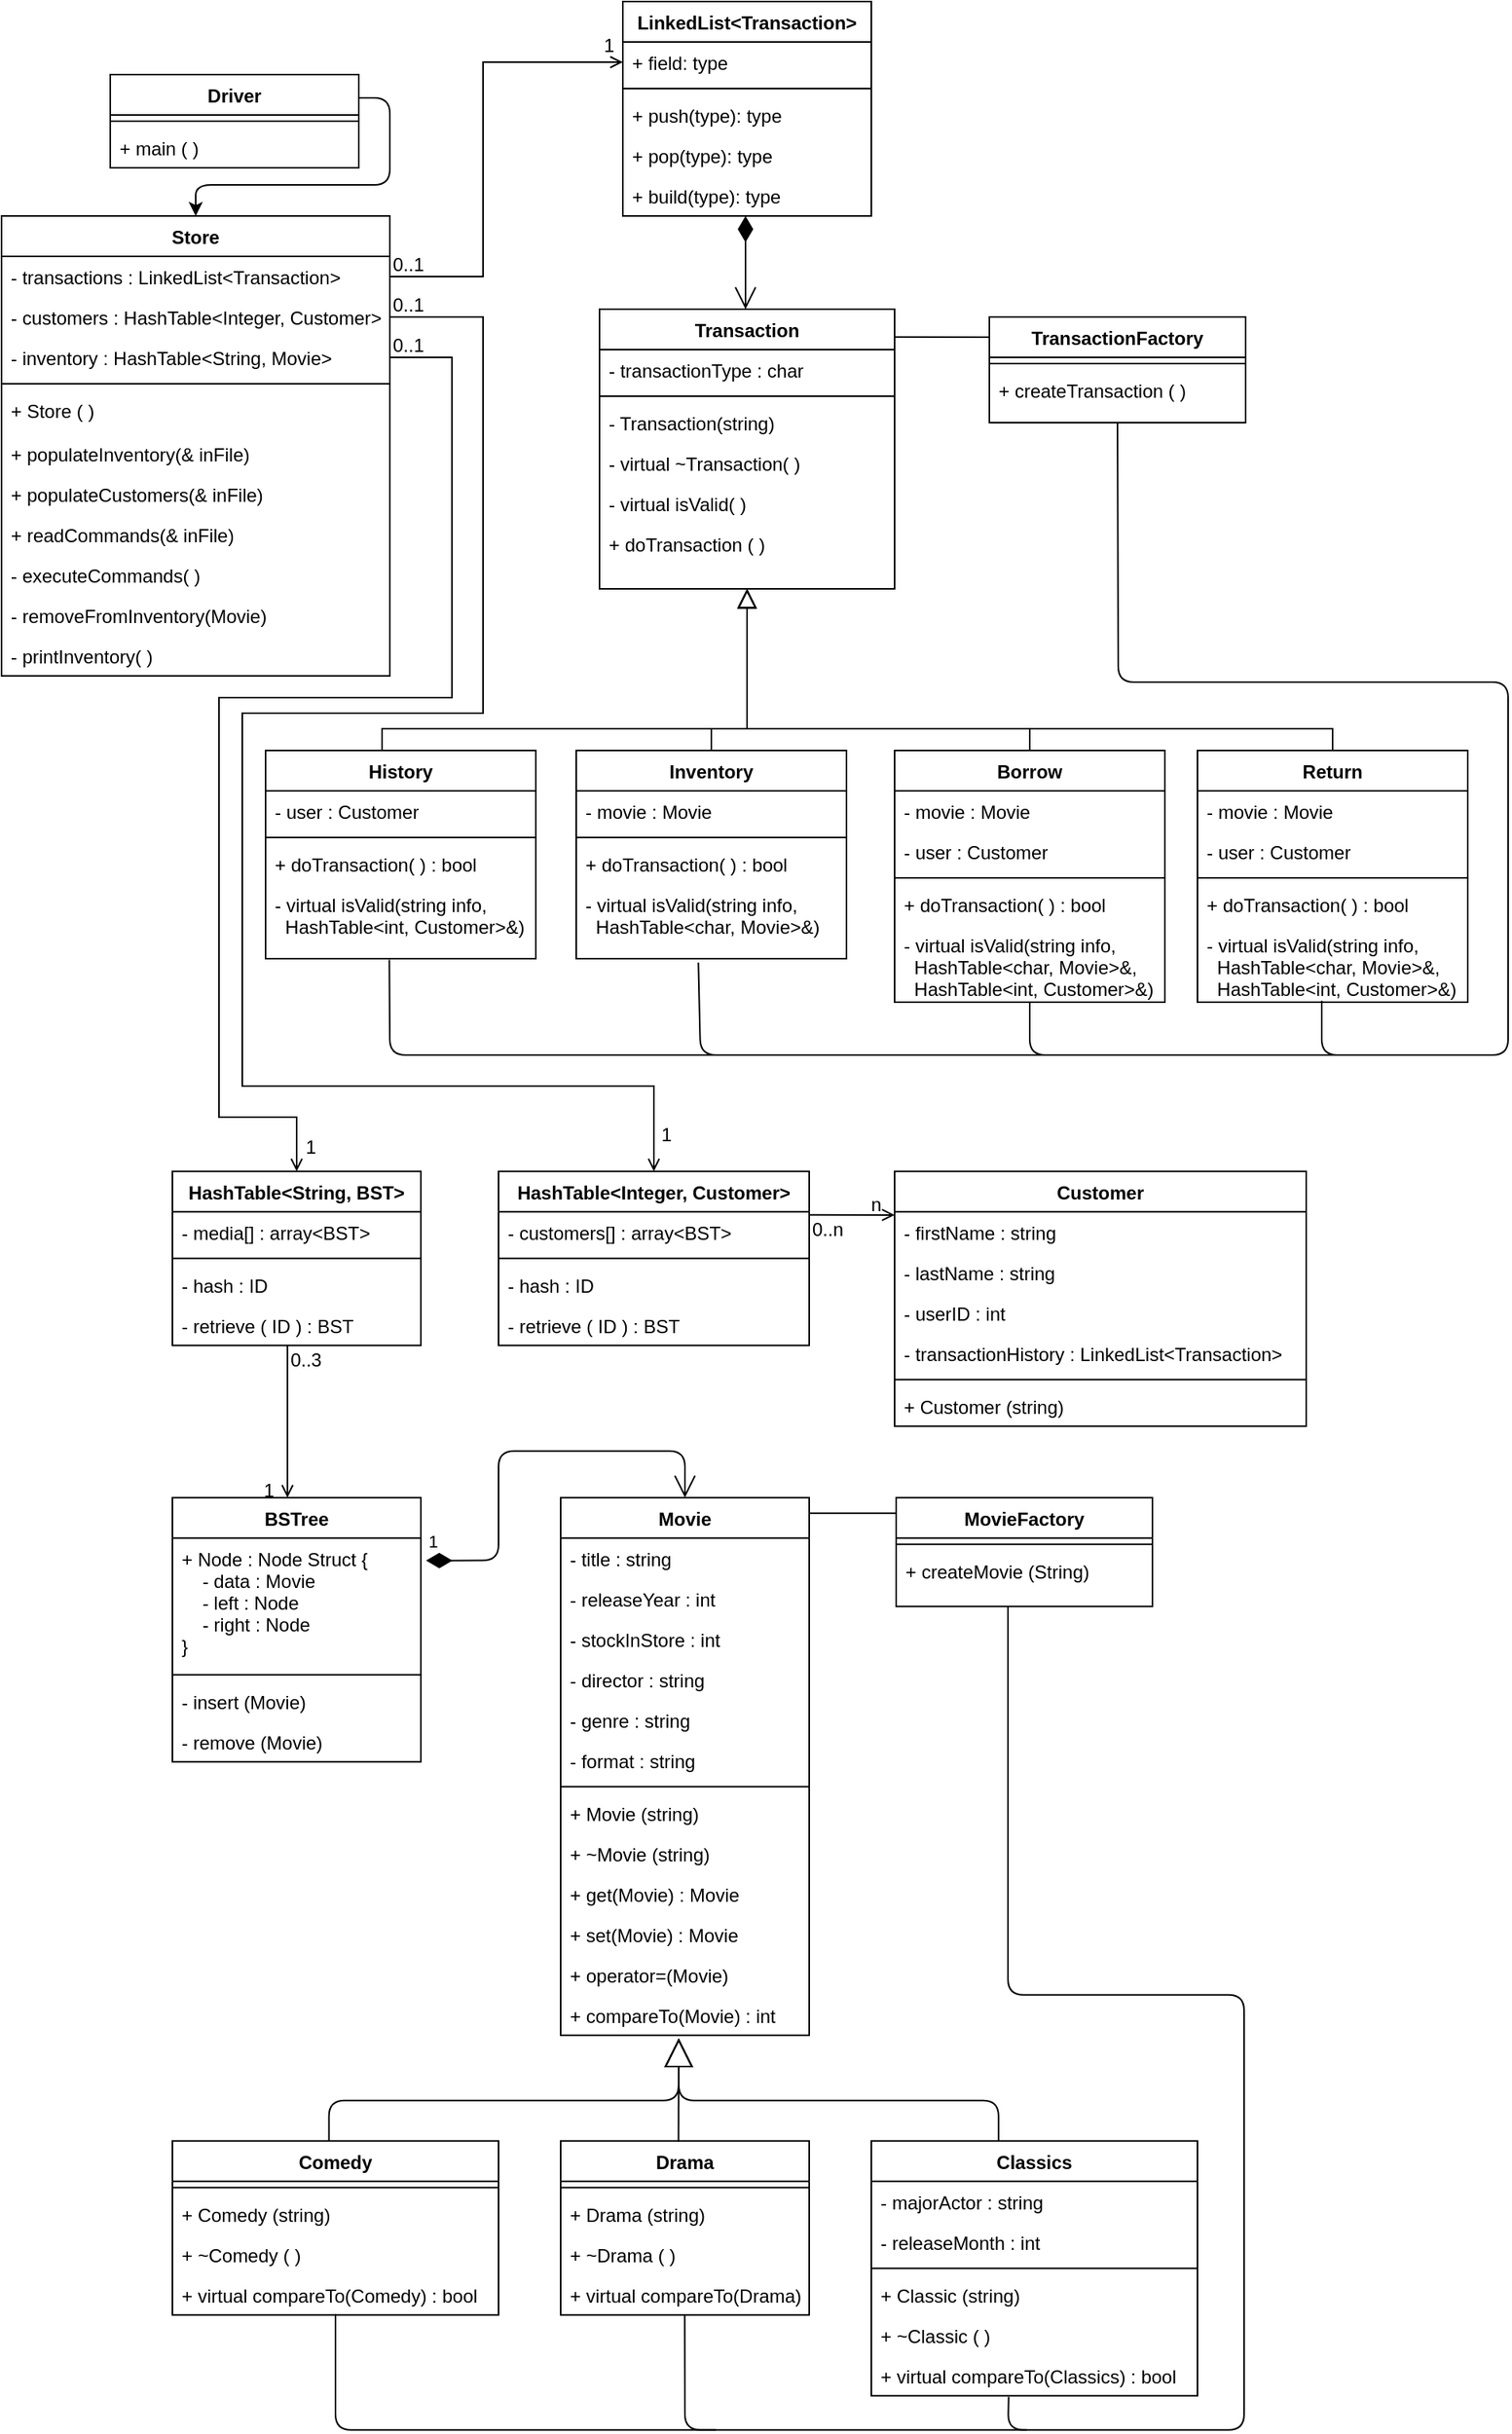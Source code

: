 <mxfile version="12.7.4" type="github"><diagram id="r6S2x9kduF3zrZ9_ak4O" name="Page-1"><mxGraphModel dx="1392" dy="1027" grid="1" gridSize="10" guides="1" tooltips="1" connect="1" arrows="1" fold="1" page="1" pageScale="1" pageWidth="850" pageHeight="1100" math="0" shadow="0"><root><mxCell id="0"/><mxCell id="1" parent="0"/><mxCell id="qDV3Kfev30mSoOPiMTmV-1" value="Store" style="swimlane;fontStyle=1;align=center;verticalAlign=top;childLayout=stackLayout;horizontal=1;startSize=26;horizontalStack=0;resizeParent=1;resizeLast=0;collapsible=1;marginBottom=0;rounded=0;shadow=0;strokeWidth=1;" vertex="1" parent="1"><mxGeometry x="40" y="178" width="250" height="296" as="geometry"><mxRectangle x="230" y="140" width="160" height="26" as="alternateBounds"/></mxGeometry></mxCell><mxCell id="qDV3Kfev30mSoOPiMTmV-2" value="- transactions : LinkedList&lt;Transaction&gt;" style="text;align=left;verticalAlign=top;spacingLeft=4;spacingRight=4;overflow=hidden;rotatable=0;points=[[0,0.5],[1,0.5]];portConstraint=eastwest;" vertex="1" parent="qDV3Kfev30mSoOPiMTmV-1"><mxGeometry y="26" width="250" height="26" as="geometry"/></mxCell><mxCell id="qDV3Kfev30mSoOPiMTmV-3" value="- customers : HashTable&lt;Integer, Customer&gt;" style="text;align=left;verticalAlign=top;spacingLeft=4;spacingRight=4;overflow=hidden;rotatable=0;points=[[0,0.5],[1,0.5]];portConstraint=eastwest;rounded=0;shadow=0;html=0;fontColor=#000000;" vertex="1" parent="qDV3Kfev30mSoOPiMTmV-1"><mxGeometry y="52" width="250" height="26" as="geometry"/></mxCell><mxCell id="qDV3Kfev30mSoOPiMTmV-4" value="- inventory : HashTable&lt;String, Movie&gt;" style="text;align=left;verticalAlign=top;spacingLeft=4;spacingRight=4;overflow=hidden;rotatable=0;points=[[0,0.5],[1,0.5]];portConstraint=eastwest;rounded=0;shadow=0;html=0;fontColor=#000000;" vertex="1" parent="qDV3Kfev30mSoOPiMTmV-1"><mxGeometry y="78" width="250" height="26" as="geometry"/></mxCell><mxCell id="qDV3Kfev30mSoOPiMTmV-5" value="" style="line;html=1;strokeWidth=1;align=left;verticalAlign=middle;spacingTop=-1;spacingLeft=3;spacingRight=3;rotatable=0;labelPosition=right;points=[];portConstraint=eastwest;" vertex="1" parent="qDV3Kfev30mSoOPiMTmV-1"><mxGeometry y="104" width="250" height="8" as="geometry"/></mxCell><mxCell id="qDV3Kfev30mSoOPiMTmV-6" value="+ Store ( )" style="text;align=left;verticalAlign=top;spacingLeft=4;spacingRight=4;overflow=hidden;rotatable=0;points=[[0,0.5],[1,0.5]];portConstraint=eastwest;" vertex="1" parent="qDV3Kfev30mSoOPiMTmV-1"><mxGeometry y="112" width="250" height="28" as="geometry"/></mxCell><mxCell id="qDV3Kfev30mSoOPiMTmV-7" value="+ populateInventory(&amp; inFile)" style="text;strokeColor=none;fillColor=none;align=left;verticalAlign=top;spacingLeft=4;spacingRight=4;overflow=hidden;rotatable=0;points=[[0,0.5],[1,0.5]];portConstraint=eastwest;" vertex="1" parent="qDV3Kfev30mSoOPiMTmV-1"><mxGeometry y="140" width="250" height="26" as="geometry"/></mxCell><mxCell id="qDV3Kfev30mSoOPiMTmV-8" value="+ populateCustomers(&amp; inFile)" style="text;strokeColor=none;fillColor=none;align=left;verticalAlign=top;spacingLeft=4;spacingRight=4;overflow=hidden;rotatable=0;points=[[0,0.5],[1,0.5]];portConstraint=eastwest;" vertex="1" parent="qDV3Kfev30mSoOPiMTmV-1"><mxGeometry y="166" width="250" height="26" as="geometry"/></mxCell><mxCell id="qDV3Kfev30mSoOPiMTmV-9" value="+ readCommands(&amp; inFile)" style="text;strokeColor=none;fillColor=none;align=left;verticalAlign=top;spacingLeft=4;spacingRight=4;overflow=hidden;rotatable=0;points=[[0,0.5],[1,0.5]];portConstraint=eastwest;" vertex="1" parent="qDV3Kfev30mSoOPiMTmV-1"><mxGeometry y="192" width="250" height="26" as="geometry"/></mxCell><mxCell id="qDV3Kfev30mSoOPiMTmV-10" value="- executeCommands( )" style="text;strokeColor=none;fillColor=none;align=left;verticalAlign=top;spacingLeft=4;spacingRight=4;overflow=hidden;rotatable=0;points=[[0,0.5],[1,0.5]];portConstraint=eastwest;" vertex="1" parent="qDV3Kfev30mSoOPiMTmV-1"><mxGeometry y="218" width="250" height="26" as="geometry"/></mxCell><mxCell id="qDV3Kfev30mSoOPiMTmV-11" value="- removeFromInventory(Movie)" style="text;strokeColor=none;fillColor=none;align=left;verticalAlign=top;spacingLeft=4;spacingRight=4;overflow=hidden;rotatable=0;points=[[0,0.5],[1,0.5]];portConstraint=eastwest;" vertex="1" parent="qDV3Kfev30mSoOPiMTmV-1"><mxGeometry y="244" width="250" height="26" as="geometry"/></mxCell><mxCell id="qDV3Kfev30mSoOPiMTmV-12" value="- printInventory( )" style="text;strokeColor=none;fillColor=none;align=left;verticalAlign=top;spacingLeft=4;spacingRight=4;overflow=hidden;rotatable=0;points=[[0,0.5],[1,0.5]];portConstraint=eastwest;" vertex="1" parent="qDV3Kfev30mSoOPiMTmV-1"><mxGeometry y="270" width="250" height="26" as="geometry"/></mxCell><mxCell id="qDV3Kfev30mSoOPiMTmV-13" value="" style="endArrow=block;endSize=10;endFill=0;shadow=0;strokeWidth=1;rounded=0;edgeStyle=elbowEdgeStyle;elbow=vertical;exitX=0.5;exitY=0;exitDx=0;exitDy=0;entryX=0.5;entryY=1;entryDx=0;entryDy=0;" edge="1" parent="1" target="qDV3Kfev30mSoOPiMTmV-14"><mxGeometry width="160" relative="1" as="geometry"><mxPoint x="285" y="548" as="sourcePoint"/><mxPoint x="771" y="549" as="targetPoint"/><Array as="points"><mxPoint x="410" y="508"/></Array></mxGeometry></mxCell><mxCell id="qDV3Kfev30mSoOPiMTmV-14" value="Transaction" style="swimlane;fontStyle=1;align=center;verticalAlign=top;childLayout=stackLayout;horizontal=1;startSize=26;horizontalStack=0;resizeParent=1;resizeLast=0;collapsible=1;marginBottom=0;rounded=0;shadow=0;strokeWidth=1;" vertex="1" parent="1"><mxGeometry x="425" y="238" width="190" height="180" as="geometry"><mxRectangle x="500" y="120" width="160" height="26" as="alternateBounds"/></mxGeometry></mxCell><mxCell id="qDV3Kfev30mSoOPiMTmV-15" value="- transactionType : char" style="text;strokeColor=none;fillColor=none;align=left;verticalAlign=top;spacingLeft=4;spacingRight=4;overflow=hidden;rotatable=0;points=[[0,0.5],[1,0.5]];portConstraint=eastwest;fontColor=#000000;" vertex="1" parent="qDV3Kfev30mSoOPiMTmV-14"><mxGeometry y="26" width="190" height="26" as="geometry"/></mxCell><mxCell id="qDV3Kfev30mSoOPiMTmV-16" value="" style="line;html=1;strokeWidth=1;align=left;verticalAlign=middle;spacingTop=-1;spacingLeft=3;spacingRight=3;rotatable=0;labelPosition=right;points=[];portConstraint=eastwest;" vertex="1" parent="qDV3Kfev30mSoOPiMTmV-14"><mxGeometry y="52" width="190" height="8" as="geometry"/></mxCell><mxCell id="qDV3Kfev30mSoOPiMTmV-17" value="- Transaction(string)" style="text;strokeColor=none;fillColor=none;align=left;verticalAlign=top;spacingLeft=4;spacingRight=4;overflow=hidden;rotatable=0;points=[[0,0.5],[1,0.5]];portConstraint=eastwest;fontColor=#000000;" vertex="1" parent="qDV3Kfev30mSoOPiMTmV-14"><mxGeometry y="60" width="190" height="26" as="geometry"/></mxCell><mxCell id="qDV3Kfev30mSoOPiMTmV-18" value="- virtual ~Transaction( )" style="text;strokeColor=none;fillColor=none;align=left;verticalAlign=top;spacingLeft=4;spacingRight=4;overflow=hidden;rotatable=0;points=[[0,0.5],[1,0.5]];portConstraint=eastwest;fontColor=#000000;" vertex="1" parent="qDV3Kfev30mSoOPiMTmV-14"><mxGeometry y="86" width="190" height="26" as="geometry"/></mxCell><mxCell id="qDV3Kfev30mSoOPiMTmV-19" value="- virtual isValid( )" style="text;strokeColor=none;fillColor=none;align=left;verticalAlign=top;spacingLeft=4;spacingRight=4;overflow=hidden;rotatable=0;points=[[0,0.5],[1,0.5]];portConstraint=eastwest;" vertex="1" parent="qDV3Kfev30mSoOPiMTmV-14"><mxGeometry y="112" width="190" height="26" as="geometry"/></mxCell><mxCell id="qDV3Kfev30mSoOPiMTmV-20" value="+ doTransaction ( )" style="text;strokeColor=none;fillColor=none;align=left;verticalAlign=top;spacingLeft=4;spacingRight=4;overflow=hidden;rotatable=0;points=[[0,0.5],[1,0.5]];portConstraint=eastwest;" vertex="1" parent="qDV3Kfev30mSoOPiMTmV-14"><mxGeometry y="138" width="190" height="26" as="geometry"/></mxCell><mxCell id="qDV3Kfev30mSoOPiMTmV-21" value="" style="endArrow=open;shadow=0;strokeWidth=1;strokeColor=#000000;rounded=0;endFill=1;edgeStyle=orthogonalEdgeStyle;elbow=vertical;entryX=0;entryY=0.5;entryDx=0;entryDy=0;exitX=1;exitY=0.5;exitDx=0;exitDy=0;" edge="1" parent="1" source="qDV3Kfev30mSoOPiMTmV-2" target="qDV3Kfev30mSoOPiMTmV-25"><mxGeometry x="0.5" y="41" relative="1" as="geometry"><mxPoint x="470" y="290" as="sourcePoint"/><mxPoint x="630" y="290" as="targetPoint"/><mxPoint x="-40" y="32" as="offset"/><Array as="points"><mxPoint x="350" y="217"/><mxPoint x="350" y="79"/></Array></mxGeometry></mxCell><mxCell id="qDV3Kfev30mSoOPiMTmV-22" value="0..1" style="resizable=0;align=left;verticalAlign=bottom;labelBackgroundColor=none;fontSize=12;" connectable="0" vertex="1" parent="qDV3Kfev30mSoOPiMTmV-21"><mxGeometry x="-1" relative="1" as="geometry"><mxPoint y="1" as="offset"/></mxGeometry></mxCell><mxCell id="qDV3Kfev30mSoOPiMTmV-23" value="1" style="resizable=0;align=right;verticalAlign=bottom;labelBackgroundColor=none;fontSize=12;" connectable="0" vertex="1" parent="qDV3Kfev30mSoOPiMTmV-21"><mxGeometry x="1" relative="1" as="geometry"><mxPoint x="-4" y="-2" as="offset"/></mxGeometry></mxCell><mxCell id="qDV3Kfev30mSoOPiMTmV-24" value="LinkedList&lt;Transaction&gt;" style="swimlane;fontStyle=1;align=center;verticalAlign=top;childLayout=stackLayout;horizontal=1;startSize=26;horizontalStack=0;resizeParent=1;resizeParentMax=0;resizeLast=0;collapsible=1;marginBottom=0;" vertex="1" parent="1"><mxGeometry x="440" y="40" width="160" height="138" as="geometry"/></mxCell><mxCell id="qDV3Kfev30mSoOPiMTmV-25" value="+ field: type" style="text;strokeColor=none;fillColor=none;align=left;verticalAlign=top;spacingLeft=4;spacingRight=4;overflow=hidden;rotatable=0;points=[[0,0.5],[1,0.5]];portConstraint=eastwest;" vertex="1" parent="qDV3Kfev30mSoOPiMTmV-24"><mxGeometry y="26" width="160" height="26" as="geometry"/></mxCell><mxCell id="qDV3Kfev30mSoOPiMTmV-26" value="" style="line;strokeWidth=1;fillColor=none;align=left;verticalAlign=middle;spacingTop=-1;spacingLeft=3;spacingRight=3;rotatable=0;labelPosition=right;points=[];portConstraint=eastwest;" vertex="1" parent="qDV3Kfev30mSoOPiMTmV-24"><mxGeometry y="52" width="160" height="8" as="geometry"/></mxCell><mxCell id="qDV3Kfev30mSoOPiMTmV-27" value="+ push(type): type" style="text;strokeColor=none;fillColor=none;align=left;verticalAlign=top;spacingLeft=4;spacingRight=4;overflow=hidden;rotatable=0;points=[[0,0.5],[1,0.5]];portConstraint=eastwest;" vertex="1" parent="qDV3Kfev30mSoOPiMTmV-24"><mxGeometry y="60" width="160" height="26" as="geometry"/></mxCell><mxCell id="qDV3Kfev30mSoOPiMTmV-28" value="+ pop(type): type" style="text;strokeColor=none;fillColor=none;align=left;verticalAlign=top;spacingLeft=4;spacingRight=4;overflow=hidden;rotatable=0;points=[[0,0.5],[1,0.5]];portConstraint=eastwest;" vertex="1" parent="qDV3Kfev30mSoOPiMTmV-24"><mxGeometry y="86" width="160" height="26" as="geometry"/></mxCell><mxCell id="qDV3Kfev30mSoOPiMTmV-29" value="+ build(type): type" style="text;strokeColor=none;fillColor=none;align=left;verticalAlign=top;spacingLeft=4;spacingRight=4;overflow=hidden;rotatable=0;points=[[0,0.5],[1,0.5]];portConstraint=eastwest;" vertex="1" parent="qDV3Kfev30mSoOPiMTmV-24"><mxGeometry y="112" width="160" height="26" as="geometry"/></mxCell><mxCell id="qDV3Kfev30mSoOPiMTmV-30" value="Borrow" style="swimlane;fontStyle=1;align=center;verticalAlign=top;childLayout=stackLayout;horizontal=1;startSize=26;horizontalStack=0;resizeParent=1;resizeLast=0;collapsible=1;marginBottom=0;rounded=0;shadow=0;strokeWidth=1;" vertex="1" parent="1"><mxGeometry x="615" y="522" width="174" height="162" as="geometry"><mxRectangle x="340" y="380" width="170" height="26" as="alternateBounds"/></mxGeometry></mxCell><mxCell id="qDV3Kfev30mSoOPiMTmV-31" value="- movie : Movie" style="text;strokeColor=none;fillColor=none;align=left;verticalAlign=top;spacingLeft=4;spacingRight=4;overflow=hidden;rotatable=0;points=[[0,0.5],[1,0.5]];portConstraint=eastwest;fontColor=#000000;" vertex="1" parent="qDV3Kfev30mSoOPiMTmV-30"><mxGeometry y="26" width="174" height="26" as="geometry"/></mxCell><mxCell id="qDV3Kfev30mSoOPiMTmV-32" value="- user : Customer" style="text;strokeColor=none;fillColor=none;align=left;verticalAlign=top;spacingLeft=4;spacingRight=4;overflow=hidden;rotatable=0;points=[[0,0.5],[1,0.5]];portConstraint=eastwest;fontColor=#000000;" vertex="1" parent="qDV3Kfev30mSoOPiMTmV-30"><mxGeometry y="52" width="174" height="26" as="geometry"/></mxCell><mxCell id="qDV3Kfev30mSoOPiMTmV-33" value="" style="line;html=1;strokeWidth=1;align=left;verticalAlign=middle;spacingTop=-1;spacingLeft=3;spacingRight=3;rotatable=0;labelPosition=right;points=[];portConstraint=eastwest;" vertex="1" parent="qDV3Kfev30mSoOPiMTmV-30"><mxGeometry y="78" width="174" height="8" as="geometry"/></mxCell><mxCell id="qDV3Kfev30mSoOPiMTmV-34" value="+ doTransaction( ) : bool" style="text;strokeColor=none;fillColor=none;align=left;verticalAlign=top;spacingLeft=4;spacingRight=4;overflow=hidden;rotatable=0;points=[[0,0.5],[1,0.5]];portConstraint=eastwest;fontColor=#000000;" vertex="1" parent="qDV3Kfev30mSoOPiMTmV-30"><mxGeometry y="86" width="174" height="26" as="geometry"/></mxCell><mxCell id="qDV3Kfev30mSoOPiMTmV-35" value="- virtual isValid(string info, &#10;  HashTable&lt;char, Movie&gt;&amp;,&#10;  HashTable&lt;int, Customer&gt;&amp;)" style="text;strokeColor=none;fillColor=none;align=left;verticalAlign=top;spacingLeft=4;spacingRight=4;overflow=hidden;rotatable=0;points=[[0,0.5],[1,0.5]];portConstraint=eastwest;" vertex="1" parent="qDV3Kfev30mSoOPiMTmV-30"><mxGeometry y="112" width="174" height="48" as="geometry"/></mxCell><mxCell id="qDV3Kfev30mSoOPiMTmV-36" value="" style="endArrow=block;endSize=10;endFill=0;shadow=0;strokeWidth=1;rounded=0;edgeStyle=elbowEdgeStyle;elbow=vertical;exitX=0.5;exitY=0;exitDx=0;exitDy=0;entryX=0.5;entryY=1;entryDx=0;entryDy=0;" edge="1" parent="1" source="qDV3Kfev30mSoOPiMTmV-30" target="qDV3Kfev30mSoOPiMTmV-14"><mxGeometry width="160" relative="1" as="geometry"><mxPoint x="305" y="738" as="sourcePoint"/><mxPoint x="520" y="628" as="targetPoint"/><Array as="points"><mxPoint x="610" y="508"/></Array></mxGeometry></mxCell><mxCell id="qDV3Kfev30mSoOPiMTmV-37" value="" style="endArrow=block;endSize=10;endFill=0;shadow=0;strokeWidth=1;rounded=0;edgeStyle=elbowEdgeStyle;elbow=vertical;exitX=0.5;exitY=0;exitDx=0;exitDy=0;entryX=0.5;entryY=1;entryDx=0;entryDy=0;" edge="1" parent="1" source="qDV3Kfev30mSoOPiMTmV-134" target="qDV3Kfev30mSoOPiMTmV-14"><mxGeometry width="160" relative="1" as="geometry"><mxPoint x="450" y="548" as="sourcePoint"/><mxPoint x="615" y="618" as="targetPoint"/><Array as="points"><mxPoint x="510" y="508"/></Array></mxGeometry></mxCell><mxCell id="qDV3Kfev30mSoOPiMTmV-38" value="" style="endArrow=block;endSize=10;endFill=0;shadow=0;strokeWidth=1;rounded=0;edgeStyle=elbowEdgeStyle;elbow=vertical;entryX=0.5;entryY=1;entryDx=0;entryDy=0;exitX=0.5;exitY=0;exitDx=0;exitDy=0;" edge="1" parent="1" source="qDV3Kfev30mSoOPiMTmV-128" target="qDV3Kfev30mSoOPiMTmV-14"><mxGeometry width="160" relative="1" as="geometry"><mxPoint x="790" y="548" as="sourcePoint"/><mxPoint x="615" y="618" as="targetPoint"/><Array as="points"><mxPoint x="710" y="508"/></Array></mxGeometry></mxCell><mxCell id="qDV3Kfev30mSoOPiMTmV-39" value="TransactionFactory" style="swimlane;fontStyle=1;align=center;verticalAlign=top;childLayout=stackLayout;horizontal=1;startSize=26;horizontalStack=0;resizeParent=1;resizeLast=0;collapsible=1;marginBottom=0;rounded=0;shadow=0;strokeWidth=1;" vertex="1" parent="1"><mxGeometry x="676" y="243" width="165" height="68" as="geometry"><mxRectangle x="500" y="120" width="160" height="26" as="alternateBounds"/></mxGeometry></mxCell><mxCell id="qDV3Kfev30mSoOPiMTmV-40" value="" style="line;html=1;strokeWidth=1;align=left;verticalAlign=middle;spacingTop=-1;spacingLeft=3;spacingRight=3;rotatable=0;labelPosition=right;points=[];portConstraint=eastwest;" vertex="1" parent="qDV3Kfev30mSoOPiMTmV-39"><mxGeometry y="26" width="165" height="8" as="geometry"/></mxCell><mxCell id="qDV3Kfev30mSoOPiMTmV-41" value="+ createTransaction ( )" style="text;strokeColor=none;fillColor=none;align=left;verticalAlign=top;spacingLeft=4;spacingRight=4;overflow=hidden;rotatable=0;points=[[0,0.5],[1,0.5]];portConstraint=eastwest;" vertex="1" parent="qDV3Kfev30mSoOPiMTmV-39"><mxGeometry y="34" width="165" height="26" as="geometry"/></mxCell><mxCell id="qDV3Kfev30mSoOPiMTmV-42" value="" style="endArrow=open;html=1;endSize=12;startArrow=diamondThin;startSize=14;startFill=1;edgeStyle=orthogonalEdgeStyle;align=left;verticalAlign=bottom;fontColor=#000000;entryX=0.5;entryY=0;entryDx=0;entryDy=0;exitX=0.5;exitY=1;exitDx=0;exitDy=0;exitPerimeter=0;" edge="1" parent="1"><mxGeometry x="-0.333" y="12" relative="1" as="geometry"><mxPoint x="519" y="178" as="sourcePoint"/><mxPoint x="519" y="238" as="targetPoint"/><mxPoint as="offset"/></mxGeometry></mxCell><mxCell id="qDV3Kfev30mSoOPiMTmV-43" value="" style="endArrow=none;html=1;fontColor=#000000;entryX=0.5;entryY=1;entryDx=0;entryDy=0;endFill=0;" edge="1" parent="1" target="qDV3Kfev30mSoOPiMTmV-39"><mxGeometry width="50" height="50" relative="1" as="geometry"><mxPoint x="890" y="683" as="sourcePoint"/><mxPoint x="580" y="618" as="targetPoint"/><Array as="points"><mxPoint x="890" y="718"/><mxPoint x="1010" y="718"/><mxPoint x="1010" y="478"/><mxPoint x="759" y="478"/></Array></mxGeometry></mxCell><mxCell id="qDV3Kfev30mSoOPiMTmV-44" value="" style="endArrow=none;html=1;fontColor=#000000;exitX=0.5;exitY=1;exitDx=0;exitDy=0;" edge="1" parent="1" source="qDV3Kfev30mSoOPiMTmV-30"><mxGeometry width="50" height="50" relative="1" as="geometry"><mxPoint x="530" y="668" as="sourcePoint"/><mxPoint x="920" y="718" as="targetPoint"/><Array as="points"><mxPoint x="702" y="718"/></Array></mxGeometry></mxCell><mxCell id="qDV3Kfev30mSoOPiMTmV-45" value="" style="endArrow=none;html=1;fontColor=#000000;exitX=0.452;exitY=1.051;exitDx=0;exitDy=0;exitPerimeter=0;" edge="1" parent="1" source="qDV3Kfev30mSoOPiMTmV-138"><mxGeometry width="50" height="50" relative="1" as="geometry"><mxPoint x="450" y="618" as="sourcePoint"/><mxPoint x="720" y="718" as="targetPoint"/><Array as="points"><mxPoint x="490" y="718"/></Array></mxGeometry></mxCell><mxCell id="qDV3Kfev30mSoOPiMTmV-46" value="" style="endArrow=none;html=1;fontColor=#000000;exitX=0.458;exitY=1.015;exitDx=0;exitDy=0;exitPerimeter=0;" edge="1" parent="1" source="qDV3Kfev30mSoOPiMTmV-143"><mxGeometry width="50" height="50" relative="1" as="geometry"><mxPoint x="290" y="618" as="sourcePoint"/><mxPoint x="520" y="718" as="targetPoint"/><Array as="points"><mxPoint x="290" y="718"/></Array></mxGeometry></mxCell><mxCell id="qDV3Kfev30mSoOPiMTmV-47" value="" style="endArrow=none;html=1;fontColor=#000000;entryX=0;entryY=0.073;entryDx=0;entryDy=0;entryPerimeter=0;exitX=1.001;exitY=0.055;exitDx=0;exitDy=0;exitPerimeter=0;" edge="1" parent="1"><mxGeometry width="50" height="50" relative="1" as="geometry"><mxPoint x="615.19" y="255.9" as="sourcePoint"/><mxPoint x="676" y="255.964" as="targetPoint"/></mxGeometry></mxCell><mxCell id="qDV3Kfev30mSoOPiMTmV-48" value="BSTree" style="swimlane;fontStyle=1;align=center;verticalAlign=top;childLayout=stackLayout;horizontal=1;startSize=26;horizontalStack=0;resizeParent=1;resizeParentMax=0;resizeLast=0;collapsible=1;marginBottom=0;" vertex="1" parent="1"><mxGeometry x="150" y="1002.89" width="160" height="170" as="geometry"/></mxCell><mxCell id="qDV3Kfev30mSoOPiMTmV-49" value="+ Node : Node Struct {&#10;    - data : Movie&#10;    - left : Node&#10;    - right : Node&#10;}" style="text;strokeColor=none;fillColor=none;align=left;verticalAlign=top;spacingLeft=4;spacingRight=4;overflow=hidden;rotatable=0;points=[[0,0.5],[1,0.5]];portConstraint=eastwest;" vertex="1" parent="qDV3Kfev30mSoOPiMTmV-48"><mxGeometry y="26" width="160" height="84" as="geometry"/></mxCell><mxCell id="qDV3Kfev30mSoOPiMTmV-50" value="" style="line;strokeWidth=1;fillColor=none;align=left;verticalAlign=middle;spacingTop=-1;spacingLeft=3;spacingRight=3;rotatable=0;labelPosition=right;points=[];portConstraint=eastwest;" vertex="1" parent="qDV3Kfev30mSoOPiMTmV-48"><mxGeometry y="110" width="160" height="8" as="geometry"/></mxCell><mxCell id="qDV3Kfev30mSoOPiMTmV-51" value="- insert (Movie)" style="text;strokeColor=none;fillColor=none;align=left;verticalAlign=top;spacingLeft=4;spacingRight=4;overflow=hidden;rotatable=0;points=[[0,0.5],[1,0.5]];portConstraint=eastwest;" vertex="1" parent="qDV3Kfev30mSoOPiMTmV-48"><mxGeometry y="118" width="160" height="26" as="geometry"/></mxCell><mxCell id="qDV3Kfev30mSoOPiMTmV-52" value="- remove (Movie)" style="text;strokeColor=none;fillColor=none;align=left;verticalAlign=top;spacingLeft=4;spacingRight=4;overflow=hidden;rotatable=0;points=[[0,0.5],[1,0.5]];portConstraint=eastwest;" vertex="1" parent="qDV3Kfev30mSoOPiMTmV-48"><mxGeometry y="144" width="160" height="26" as="geometry"/></mxCell><mxCell id="qDV3Kfev30mSoOPiMTmV-53" value="HashTable&lt;String, BST&gt;" style="swimlane;fontStyle=1;align=center;verticalAlign=top;childLayout=stackLayout;horizontal=1;startSize=26;horizontalStack=0;resizeParent=1;resizeParentMax=0;resizeLast=0;collapsible=1;marginBottom=0;" vertex="1" parent="1"><mxGeometry x="150" y="792.89" width="160" height="112" as="geometry"/></mxCell><mxCell id="qDV3Kfev30mSoOPiMTmV-54" value="- media[] : array&lt;BST&gt;" style="text;strokeColor=none;fillColor=none;align=left;verticalAlign=top;spacingLeft=4;spacingRight=4;overflow=hidden;rotatable=0;points=[[0,0.5],[1,0.5]];portConstraint=eastwest;" vertex="1" parent="qDV3Kfev30mSoOPiMTmV-53"><mxGeometry y="26" width="160" height="26" as="geometry"/></mxCell><mxCell id="qDV3Kfev30mSoOPiMTmV-55" value="" style="line;strokeWidth=1;fillColor=none;align=left;verticalAlign=middle;spacingTop=-1;spacingLeft=3;spacingRight=3;rotatable=0;labelPosition=right;points=[];portConstraint=eastwest;" vertex="1" parent="qDV3Kfev30mSoOPiMTmV-53"><mxGeometry y="52" width="160" height="8" as="geometry"/></mxCell><mxCell id="qDV3Kfev30mSoOPiMTmV-56" value="- hash : ID" style="text;strokeColor=none;fillColor=none;align=left;verticalAlign=top;spacingLeft=4;spacingRight=4;overflow=hidden;rotatable=0;points=[[0,0.5],[1,0.5]];portConstraint=eastwest;" vertex="1" parent="qDV3Kfev30mSoOPiMTmV-53"><mxGeometry y="60" width="160" height="26" as="geometry"/></mxCell><mxCell id="qDV3Kfev30mSoOPiMTmV-57" value="- retrieve ( ID ) : BST" style="text;strokeColor=none;fillColor=none;align=left;verticalAlign=top;spacingLeft=4;spacingRight=4;overflow=hidden;rotatable=0;points=[[0,0.5],[1,0.5]];portConstraint=eastwest;" vertex="1" parent="qDV3Kfev30mSoOPiMTmV-53"><mxGeometry y="86" width="160" height="26" as="geometry"/></mxCell><mxCell id="qDV3Kfev30mSoOPiMTmV-58" value="Movie" style="swimlane;fontStyle=1;align=center;verticalAlign=top;childLayout=stackLayout;horizontal=1;startSize=26;horizontalStack=0;resizeParent=1;resizeParentMax=0;resizeLast=0;collapsible=1;marginBottom=0;" vertex="1" parent="1"><mxGeometry x="400" y="1002.89" width="160" height="346" as="geometry"/></mxCell><mxCell id="qDV3Kfev30mSoOPiMTmV-59" value="- title : string" style="text;strokeColor=none;fillColor=none;align=left;verticalAlign=top;spacingLeft=4;spacingRight=4;overflow=hidden;rotatable=0;points=[[0,0.5],[1,0.5]];portConstraint=eastwest;fontColor=#000000;" vertex="1" parent="qDV3Kfev30mSoOPiMTmV-58"><mxGeometry y="26" width="160" height="26" as="geometry"/></mxCell><mxCell id="qDV3Kfev30mSoOPiMTmV-60" value="- releaseYear : int" style="text;strokeColor=none;fillColor=none;align=left;verticalAlign=top;spacingLeft=4;spacingRight=4;overflow=hidden;rotatable=0;points=[[0,0.5],[1,0.5]];portConstraint=eastwest;fontColor=#000000;" vertex="1" parent="qDV3Kfev30mSoOPiMTmV-58"><mxGeometry y="52" width="160" height="26" as="geometry"/></mxCell><mxCell id="qDV3Kfev30mSoOPiMTmV-61" value="- stockInStore : int" style="text;strokeColor=none;fillColor=none;align=left;verticalAlign=top;spacingLeft=4;spacingRight=4;overflow=hidden;rotatable=0;points=[[0,0.5],[1,0.5]];portConstraint=eastwest;fontColor=#000000;" vertex="1" parent="qDV3Kfev30mSoOPiMTmV-58"><mxGeometry y="78" width="160" height="26" as="geometry"/></mxCell><mxCell id="qDV3Kfev30mSoOPiMTmV-62" value="- director : string" style="text;strokeColor=none;fillColor=none;align=left;verticalAlign=top;spacingLeft=4;spacingRight=4;overflow=hidden;rotatable=0;points=[[0,0.5],[1,0.5]];portConstraint=eastwest;fontColor=#000000;" vertex="1" parent="qDV3Kfev30mSoOPiMTmV-58"><mxGeometry y="104" width="160" height="26" as="geometry"/></mxCell><mxCell id="qDV3Kfev30mSoOPiMTmV-63" value="- genre : string" style="text;strokeColor=none;fillColor=none;align=left;verticalAlign=top;spacingLeft=4;spacingRight=4;overflow=hidden;rotatable=0;points=[[0,0.5],[1,0.5]];portConstraint=eastwest;fontColor=#000000;" vertex="1" parent="qDV3Kfev30mSoOPiMTmV-58"><mxGeometry y="130" width="160" height="26" as="geometry"/></mxCell><mxCell id="qDV3Kfev30mSoOPiMTmV-64" value="- format : string" style="text;strokeColor=none;fillColor=none;align=left;verticalAlign=top;spacingLeft=4;spacingRight=4;overflow=hidden;rotatable=0;points=[[0,0.5],[1,0.5]];portConstraint=eastwest;fontColor=#000000;" vertex="1" parent="qDV3Kfev30mSoOPiMTmV-58"><mxGeometry y="156" width="160" height="26" as="geometry"/></mxCell><mxCell id="qDV3Kfev30mSoOPiMTmV-65" value="" style="line;strokeWidth=1;fillColor=none;align=left;verticalAlign=middle;spacingTop=-1;spacingLeft=3;spacingRight=3;rotatable=0;labelPosition=right;points=[];portConstraint=eastwest;" vertex="1" parent="qDV3Kfev30mSoOPiMTmV-58"><mxGeometry y="182" width="160" height="8" as="geometry"/></mxCell><mxCell id="qDV3Kfev30mSoOPiMTmV-66" value="+ Movie (string)" style="text;strokeColor=none;fillColor=none;align=left;verticalAlign=top;spacingLeft=4;spacingRight=4;overflow=hidden;rotatable=0;points=[[0,0.5],[1,0.5]];portConstraint=eastwest;fontColor=#000000;" vertex="1" parent="qDV3Kfev30mSoOPiMTmV-58"><mxGeometry y="190" width="160" height="26" as="geometry"/></mxCell><mxCell id="qDV3Kfev30mSoOPiMTmV-67" value="+ ~Movie (string)" style="text;strokeColor=none;fillColor=none;align=left;verticalAlign=top;spacingLeft=4;spacingRight=4;overflow=hidden;rotatable=0;points=[[0,0.5],[1,0.5]];portConstraint=eastwest;fontColor=#000000;" vertex="1" parent="qDV3Kfev30mSoOPiMTmV-58"><mxGeometry y="216" width="160" height="26" as="geometry"/></mxCell><mxCell id="qDV3Kfev30mSoOPiMTmV-68" value="+ get(Movie) : Movie" style="text;strokeColor=none;fillColor=none;align=left;verticalAlign=top;spacingLeft=4;spacingRight=4;overflow=hidden;rotatable=0;points=[[0,0.5],[1,0.5]];portConstraint=eastwest;" vertex="1" parent="qDV3Kfev30mSoOPiMTmV-58"><mxGeometry y="242" width="160" height="26" as="geometry"/></mxCell><mxCell id="qDV3Kfev30mSoOPiMTmV-69" value="+ set(Movie) : Movie" style="text;strokeColor=none;fillColor=none;align=left;verticalAlign=top;spacingLeft=4;spacingRight=4;overflow=hidden;rotatable=0;points=[[0,0.5],[1,0.5]];portConstraint=eastwest;" vertex="1" parent="qDV3Kfev30mSoOPiMTmV-58"><mxGeometry y="268" width="160" height="26" as="geometry"/></mxCell><mxCell id="qDV3Kfev30mSoOPiMTmV-70" value="+ operator=(Movie) " style="text;strokeColor=none;fillColor=none;align=left;verticalAlign=top;spacingLeft=4;spacingRight=4;overflow=hidden;rotatable=0;points=[[0,0.5],[1,0.5]];portConstraint=eastwest;" vertex="1" parent="qDV3Kfev30mSoOPiMTmV-58"><mxGeometry y="294" width="160" height="26" as="geometry"/></mxCell><mxCell id="qDV3Kfev30mSoOPiMTmV-71" value="+ compareTo(Movie) : int" style="text;strokeColor=none;fillColor=none;align=left;verticalAlign=top;spacingLeft=4;spacingRight=4;overflow=hidden;rotatable=0;points=[[0,0.5],[1,0.5]];portConstraint=eastwest;" vertex="1" parent="qDV3Kfev30mSoOPiMTmV-58"><mxGeometry y="320" width="160" height="26" as="geometry"/></mxCell><mxCell id="qDV3Kfev30mSoOPiMTmV-72" value="Comedy" style="swimlane;fontStyle=1;align=center;verticalAlign=top;childLayout=stackLayout;horizontal=1;startSize=26;horizontalStack=0;resizeParent=1;resizeParentMax=0;resizeLast=0;collapsible=1;marginBottom=0;" vertex="1" parent="1"><mxGeometry x="150" y="1416.89" width="210" height="112" as="geometry"/></mxCell><mxCell id="qDV3Kfev30mSoOPiMTmV-73" value="" style="line;strokeWidth=1;fillColor=none;align=left;verticalAlign=middle;spacingTop=-1;spacingLeft=3;spacingRight=3;rotatable=0;labelPosition=right;points=[];portConstraint=eastwest;" vertex="1" parent="qDV3Kfev30mSoOPiMTmV-72"><mxGeometry y="26" width="210" height="8" as="geometry"/></mxCell><mxCell id="qDV3Kfev30mSoOPiMTmV-74" value="+ Comedy (string) " style="text;strokeColor=none;fillColor=none;align=left;verticalAlign=top;spacingLeft=4;spacingRight=4;overflow=hidden;rotatable=0;points=[[0,0.5],[1,0.5]];portConstraint=eastwest;" vertex="1" parent="qDV3Kfev30mSoOPiMTmV-72"><mxGeometry y="34" width="210" height="26" as="geometry"/></mxCell><mxCell id="qDV3Kfev30mSoOPiMTmV-75" value="+ ~Comedy ( ) " style="text;strokeColor=none;fillColor=none;align=left;verticalAlign=top;spacingLeft=4;spacingRight=4;overflow=hidden;rotatable=0;points=[[0,0.5],[1,0.5]];portConstraint=eastwest;" vertex="1" parent="qDV3Kfev30mSoOPiMTmV-72"><mxGeometry y="60" width="210" height="26" as="geometry"/></mxCell><mxCell id="qDV3Kfev30mSoOPiMTmV-76" value="+ virtual compareTo(Comedy) : bool" style="text;strokeColor=none;fillColor=none;align=left;verticalAlign=top;spacingLeft=4;spacingRight=4;overflow=hidden;rotatable=0;points=[[0,0.5],[1,0.5]];portConstraint=eastwest;" vertex="1" parent="qDV3Kfev30mSoOPiMTmV-72"><mxGeometry y="86" width="210" height="26" as="geometry"/></mxCell><mxCell id="qDV3Kfev30mSoOPiMTmV-77" value="Drama" style="swimlane;fontStyle=1;align=center;verticalAlign=top;childLayout=stackLayout;horizontal=1;startSize=26;horizontalStack=0;resizeParent=1;resizeParentMax=0;resizeLast=0;collapsible=1;marginBottom=0;" vertex="1" parent="1"><mxGeometry x="400" y="1416.89" width="160" height="112" as="geometry"/></mxCell><mxCell id="qDV3Kfev30mSoOPiMTmV-78" value="" style="line;strokeWidth=1;fillColor=none;align=left;verticalAlign=middle;spacingTop=-1;spacingLeft=3;spacingRight=3;rotatable=0;labelPosition=right;points=[];portConstraint=eastwest;" vertex="1" parent="qDV3Kfev30mSoOPiMTmV-77"><mxGeometry y="26" width="160" height="8" as="geometry"/></mxCell><mxCell id="qDV3Kfev30mSoOPiMTmV-79" value="+ Drama (string)" style="text;strokeColor=none;fillColor=none;align=left;verticalAlign=top;spacingLeft=4;spacingRight=4;overflow=hidden;rotatable=0;points=[[0,0.5],[1,0.5]];portConstraint=eastwest;" vertex="1" parent="qDV3Kfev30mSoOPiMTmV-77"><mxGeometry y="34" width="160" height="26" as="geometry"/></mxCell><mxCell id="qDV3Kfev30mSoOPiMTmV-80" value="+ ~Drama ( )" style="text;strokeColor=none;fillColor=none;align=left;verticalAlign=top;spacingLeft=4;spacingRight=4;overflow=hidden;rotatable=0;points=[[0,0.5],[1,0.5]];portConstraint=eastwest;" vertex="1" parent="qDV3Kfev30mSoOPiMTmV-77"><mxGeometry y="60" width="160" height="26" as="geometry"/></mxCell><mxCell id="qDV3Kfev30mSoOPiMTmV-81" value="+ virtual compareTo(Drama) : bool" style="text;strokeColor=none;fillColor=none;align=left;verticalAlign=top;spacingLeft=4;spacingRight=4;overflow=hidden;rotatable=0;points=[[0,0.5],[1,0.5]];portConstraint=eastwest;" vertex="1" parent="qDV3Kfev30mSoOPiMTmV-77"><mxGeometry y="86" width="160" height="26" as="geometry"/></mxCell><mxCell id="qDV3Kfev30mSoOPiMTmV-82" value="Classics" style="swimlane;fontStyle=1;align=center;verticalAlign=top;childLayout=stackLayout;horizontal=1;startSize=26;horizontalStack=0;resizeParent=1;resizeParentMax=0;resizeLast=0;collapsible=1;marginBottom=0;" vertex="1" parent="1"><mxGeometry x="600" y="1416.89" width="210" height="164" as="geometry"/></mxCell><mxCell id="qDV3Kfev30mSoOPiMTmV-83" value="- majorActor : string" style="text;strokeColor=none;fillColor=none;align=left;verticalAlign=top;spacingLeft=4;spacingRight=4;overflow=hidden;rotatable=0;points=[[0,0.5],[1,0.5]];portConstraint=eastwest;fontColor=#000000;" vertex="1" parent="qDV3Kfev30mSoOPiMTmV-82"><mxGeometry y="26" width="210" height="26" as="geometry"/></mxCell><mxCell id="qDV3Kfev30mSoOPiMTmV-84" value="- releaseMonth : int" style="text;strokeColor=none;fillColor=none;align=left;verticalAlign=top;spacingLeft=4;spacingRight=4;overflow=hidden;rotatable=0;points=[[0,0.5],[1,0.5]];portConstraint=eastwest;fontColor=#000000;" vertex="1" parent="qDV3Kfev30mSoOPiMTmV-82"><mxGeometry y="52" width="210" height="26" as="geometry"/></mxCell><mxCell id="qDV3Kfev30mSoOPiMTmV-85" value="" style="line;strokeWidth=1;fillColor=none;align=left;verticalAlign=middle;spacingTop=-1;spacingLeft=3;spacingRight=3;rotatable=0;labelPosition=right;points=[];portConstraint=eastwest;" vertex="1" parent="qDV3Kfev30mSoOPiMTmV-82"><mxGeometry y="78" width="210" height="8" as="geometry"/></mxCell><mxCell id="qDV3Kfev30mSoOPiMTmV-86" value="+ Classic (string)" style="text;strokeColor=none;fillColor=none;align=left;verticalAlign=top;spacingLeft=4;spacingRight=4;overflow=hidden;rotatable=0;points=[[0,0.5],[1,0.5]];portConstraint=eastwest;" vertex="1" parent="qDV3Kfev30mSoOPiMTmV-82"><mxGeometry y="86" width="210" height="26" as="geometry"/></mxCell><mxCell id="qDV3Kfev30mSoOPiMTmV-87" value="+ ~Classic ( )" style="text;strokeColor=none;fillColor=none;align=left;verticalAlign=top;spacingLeft=4;spacingRight=4;overflow=hidden;rotatable=0;points=[[0,0.5],[1,0.5]];portConstraint=eastwest;" vertex="1" parent="qDV3Kfev30mSoOPiMTmV-82"><mxGeometry y="112" width="210" height="26" as="geometry"/></mxCell><mxCell id="qDV3Kfev30mSoOPiMTmV-88" value="+ virtual compareTo(Classics) : bool" style="text;strokeColor=none;fillColor=none;align=left;verticalAlign=top;spacingLeft=4;spacingRight=4;overflow=hidden;rotatable=0;points=[[0,0.5],[1,0.5]];portConstraint=eastwest;" vertex="1" parent="qDV3Kfev30mSoOPiMTmV-82"><mxGeometry y="138" width="210" height="26" as="geometry"/></mxCell><mxCell id="qDV3Kfev30mSoOPiMTmV-89" value="" style="endArrow=block;endSize=16;endFill=0;html=1;edgeStyle=orthogonalEdgeStyle;exitX=0.48;exitY=0;exitDx=0;exitDy=0;exitPerimeter=0;" edge="1" parent="1" source="qDV3Kfev30mSoOPiMTmV-72"><mxGeometry x="0.943" y="45" width="160" relative="1" as="geometry"><mxPoint x="271" y="1416.89" as="sourcePoint"/><mxPoint x="476" y="1350.89" as="targetPoint"/><Array as="points"><mxPoint x="251" y="1390.89"/><mxPoint x="476" y="1390.89"/></Array><mxPoint y="1" as="offset"/></mxGeometry></mxCell><mxCell id="qDV3Kfev30mSoOPiMTmV-90" value="" style="endArrow=block;endSize=16;endFill=0;html=1;exitX=0.476;exitY=0;exitDx=0;exitDy=0;exitPerimeter=0;edgeStyle=orthogonalEdgeStyle;" edge="1" parent="1"><mxGeometry x="0.943" y="45" width="160" relative="1" as="geometry"><mxPoint x="681.92" y="1416.89" as="sourcePoint"/><mxPoint x="476" y="1350.89" as="targetPoint"/><Array as="points"><mxPoint x="682" y="1390.89"/><mxPoint x="476" y="1390.89"/></Array><mxPoint y="1" as="offset"/></mxGeometry></mxCell><mxCell id="qDV3Kfev30mSoOPiMTmV-91" value="" style="endArrow=block;endSize=16;endFill=0;html=1;exitX=0.474;exitY=0.004;exitDx=0;exitDy=0;exitPerimeter=0;" edge="1" parent="1" source="qDV3Kfev30mSoOPiMTmV-77"><mxGeometry x="0.943" y="45" width="160" relative="1" as="geometry"><mxPoint x="475.36" y="1414.632" as="sourcePoint"/><mxPoint x="476" y="1350.89" as="targetPoint"/><Array as="points"/><mxPoint y="1" as="offset"/></mxGeometry></mxCell><mxCell id="qDV3Kfev30mSoOPiMTmV-92" value="1" style="endArrow=open;html=1;endSize=12;startArrow=diamondThin;startSize=14;startFill=1;edgeStyle=orthogonalEdgeStyle;align=left;verticalAlign=bottom;fontColor=#000000;exitX=1.021;exitY=0.172;exitDx=0;exitDy=0;exitPerimeter=0;entryX=0.5;entryY=0;entryDx=0;entryDy=0;" edge="1" parent="1" source="qDV3Kfev30mSoOPiMTmV-49" target="qDV3Kfev30mSoOPiMTmV-58"><mxGeometry x="-1" y="3" relative="1" as="geometry"><mxPoint x="370" y="912.89" as="sourcePoint"/><mxPoint x="550" y="922.89" as="targetPoint"/><Array as="points"><mxPoint x="360" y="1042.89"/><mxPoint x="360" y="972.89"/><mxPoint x="480" y="972.89"/></Array></mxGeometry></mxCell><mxCell id="qDV3Kfev30mSoOPiMTmV-93" value="" style="endArrow=open;shadow=0;strokeWidth=1;strokeColor=#000000;rounded=0;endFill=1;edgeStyle=orthogonalEdgeStyle;elbow=vertical;exitX=0.463;exitY=1;exitDx=0;exitDy=0;exitPerimeter=0;entryX=0.463;entryY=0;entryDx=0;entryDy=0;entryPerimeter=0;" edge="1" parent="1" source="qDV3Kfev30mSoOPiMTmV-57" target="qDV3Kfev30mSoOPiMTmV-48"><mxGeometry x="0.5" y="41" relative="1" as="geometry"><mxPoint x="350" y="371.89" as="sourcePoint"/><mxPoint x="410" y="792.89" as="targetPoint"/><mxPoint x="-40" y="32" as="offset"/></mxGeometry></mxCell><mxCell id="qDV3Kfev30mSoOPiMTmV-94" value="0..3" style="resizable=0;align=left;verticalAlign=bottom;labelBackgroundColor=none;fontSize=12;" connectable="0" vertex="1" parent="qDV3Kfev30mSoOPiMTmV-93"><mxGeometry x="-1" relative="1" as="geometry"><mxPoint y="18" as="offset"/></mxGeometry></mxCell><mxCell id="qDV3Kfev30mSoOPiMTmV-95" value="1" style="resizable=0;align=right;verticalAlign=bottom;labelBackgroundColor=none;fontSize=12;" connectable="0" vertex="1" parent="qDV3Kfev30mSoOPiMTmV-93"><mxGeometry x="1" relative="1" as="geometry"><mxPoint x="-7" y="4" as="offset"/></mxGeometry></mxCell><mxCell id="qDV3Kfev30mSoOPiMTmV-96" value="" style="endArrow=open;shadow=0;strokeWidth=1;strokeColor=#000000;rounded=0;endFill=1;edgeStyle=orthogonalEdgeStyle;elbow=vertical;entryX=0.5;entryY=0;entryDx=0;entryDy=0;exitX=1;exitY=0.5;exitDx=0;exitDy=0;" edge="1" parent="1" source="qDV3Kfev30mSoOPiMTmV-4" target="qDV3Kfev30mSoOPiMTmV-53"><mxGeometry x="0.5" y="41" relative="1" as="geometry"><mxPoint x="350" y="277" as="sourcePoint"/><mxPoint x="450" y="157" as="targetPoint"/><mxPoint x="-40" y="32" as="offset"/><Array as="points"><mxPoint x="330" y="269"/><mxPoint x="330" y="488"/><mxPoint x="180" y="488"/><mxPoint x="180" y="758"/><mxPoint x="230" y="758"/></Array></mxGeometry></mxCell><mxCell id="qDV3Kfev30mSoOPiMTmV-97" value="0..1" style="resizable=0;align=left;verticalAlign=bottom;labelBackgroundColor=none;fontSize=12;" connectable="0" vertex="1" parent="qDV3Kfev30mSoOPiMTmV-96"><mxGeometry x="-1" relative="1" as="geometry"><mxPoint y="1" as="offset"/></mxGeometry></mxCell><mxCell id="qDV3Kfev30mSoOPiMTmV-98" value="1" style="resizable=0;align=right;verticalAlign=bottom;labelBackgroundColor=none;fontSize=12;" connectable="0" vertex="1" parent="qDV3Kfev30mSoOPiMTmV-96"><mxGeometry x="1" relative="1" as="geometry"><mxPoint x="14" y="-6.94" as="offset"/></mxGeometry></mxCell><mxCell id="qDV3Kfev30mSoOPiMTmV-99" value="HashTable&lt;Integer, Customer&gt;" style="swimlane;fontStyle=1;align=center;verticalAlign=top;childLayout=stackLayout;horizontal=1;startSize=26;horizontalStack=0;resizeParent=1;resizeParentMax=0;resizeLast=0;collapsible=1;marginBottom=0;" vertex="1" parent="1"><mxGeometry x="360" y="792.89" width="200" height="112" as="geometry"/></mxCell><mxCell id="qDV3Kfev30mSoOPiMTmV-100" value="- customers[] : array&lt;BST&gt;" style="text;strokeColor=none;fillColor=none;align=left;verticalAlign=top;spacingLeft=4;spacingRight=4;overflow=hidden;rotatable=0;points=[[0,0.5],[1,0.5]];portConstraint=eastwest;" vertex="1" parent="qDV3Kfev30mSoOPiMTmV-99"><mxGeometry y="26" width="200" height="26" as="geometry"/></mxCell><mxCell id="qDV3Kfev30mSoOPiMTmV-101" value="" style="line;strokeWidth=1;fillColor=none;align=left;verticalAlign=middle;spacingTop=-1;spacingLeft=3;spacingRight=3;rotatable=0;labelPosition=right;points=[];portConstraint=eastwest;" vertex="1" parent="qDV3Kfev30mSoOPiMTmV-99"><mxGeometry y="52" width="200" height="8" as="geometry"/></mxCell><mxCell id="qDV3Kfev30mSoOPiMTmV-102" value="- hash : ID" style="text;strokeColor=none;fillColor=none;align=left;verticalAlign=top;spacingLeft=4;spacingRight=4;overflow=hidden;rotatable=0;points=[[0,0.5],[1,0.5]];portConstraint=eastwest;" vertex="1" parent="qDV3Kfev30mSoOPiMTmV-99"><mxGeometry y="60" width="200" height="26" as="geometry"/></mxCell><mxCell id="qDV3Kfev30mSoOPiMTmV-103" value="- retrieve ( ID ) : BST" style="text;strokeColor=none;fillColor=none;align=left;verticalAlign=top;spacingLeft=4;spacingRight=4;overflow=hidden;rotatable=0;points=[[0,0.5],[1,0.5]];portConstraint=eastwest;" vertex="1" parent="qDV3Kfev30mSoOPiMTmV-99"><mxGeometry y="86" width="200" height="26" as="geometry"/></mxCell><mxCell id="qDV3Kfev30mSoOPiMTmV-104" value="Customer" style="swimlane;fontStyle=1;align=center;verticalAlign=top;childLayout=stackLayout;horizontal=1;startSize=26;horizontalStack=0;resizeParent=1;resizeParentMax=0;resizeLast=0;collapsible=1;marginBottom=0;" vertex="1" parent="1"><mxGeometry x="615" y="792.89" width="265" height="164" as="geometry"/></mxCell><mxCell id="qDV3Kfev30mSoOPiMTmV-105" value="- firstName : string" style="text;strokeColor=none;fillColor=none;align=left;verticalAlign=top;spacingLeft=4;spacingRight=4;overflow=hidden;rotatable=0;points=[[0,0.5],[1,0.5]];portConstraint=eastwest;" vertex="1" parent="qDV3Kfev30mSoOPiMTmV-104"><mxGeometry y="26" width="265" height="26" as="geometry"/></mxCell><mxCell id="qDV3Kfev30mSoOPiMTmV-106" value="- lastName : string" style="text;strokeColor=none;fillColor=none;align=left;verticalAlign=top;spacingLeft=4;spacingRight=4;overflow=hidden;rotatable=0;points=[[0,0.5],[1,0.5]];portConstraint=eastwest;" vertex="1" parent="qDV3Kfev30mSoOPiMTmV-104"><mxGeometry y="52" width="265" height="26" as="geometry"/></mxCell><mxCell id="qDV3Kfev30mSoOPiMTmV-107" value="- userID : int" style="text;strokeColor=none;fillColor=none;align=left;verticalAlign=top;spacingLeft=4;spacingRight=4;overflow=hidden;rotatable=0;points=[[0,0.5],[1,0.5]];portConstraint=eastwest;" vertex="1" parent="qDV3Kfev30mSoOPiMTmV-104"><mxGeometry y="78" width="265" height="26" as="geometry"/></mxCell><mxCell id="qDV3Kfev30mSoOPiMTmV-108" value="- transactionHistory : LinkedList&lt;Transaction&gt;" style="text;strokeColor=none;fillColor=none;align=left;verticalAlign=top;spacingLeft=4;spacingRight=4;overflow=hidden;rotatable=0;points=[[0,0.5],[1,0.5]];portConstraint=eastwest;" vertex="1" parent="qDV3Kfev30mSoOPiMTmV-104"><mxGeometry y="104" width="265" height="26" as="geometry"/></mxCell><mxCell id="qDV3Kfev30mSoOPiMTmV-109" value="" style="line;strokeWidth=1;fillColor=none;align=left;verticalAlign=middle;spacingTop=-1;spacingLeft=3;spacingRight=3;rotatable=0;labelPosition=right;points=[];portConstraint=eastwest;" vertex="1" parent="qDV3Kfev30mSoOPiMTmV-104"><mxGeometry y="130" width="265" height="8" as="geometry"/></mxCell><mxCell id="qDV3Kfev30mSoOPiMTmV-110" value="+ Customer (string)" style="text;strokeColor=none;fillColor=none;align=left;verticalAlign=top;spacingLeft=4;spacingRight=4;overflow=hidden;rotatable=0;points=[[0,0.5],[1,0.5]];portConstraint=eastwest;" vertex="1" parent="qDV3Kfev30mSoOPiMTmV-104"><mxGeometry y="138" width="265" height="26" as="geometry"/></mxCell><mxCell id="qDV3Kfev30mSoOPiMTmV-111" value="" style="endArrow=open;shadow=0;strokeWidth=1;strokeColor=#000000;rounded=0;endFill=1;edgeStyle=orthogonalEdgeStyle;elbow=vertical;entryX=0.5;entryY=0;entryDx=0;entryDy=0;exitX=1;exitY=0.5;exitDx=0;exitDy=0;" edge="1" parent="1" source="qDV3Kfev30mSoOPiMTmV-3" target="qDV3Kfev30mSoOPiMTmV-99"><mxGeometry x="0.5" y="41" relative="1" as="geometry"><mxPoint x="355.06" y="299" as="sourcePoint"/><mxPoint x="295.06" y="698" as="targetPoint"/><mxPoint x="-40" y="32" as="offset"/><Array as="points"><mxPoint x="350" y="243"/><mxPoint x="350" y="498"/><mxPoint x="195" y="498"/><mxPoint x="195" y="738"/><mxPoint x="460" y="738"/></Array></mxGeometry></mxCell><mxCell id="qDV3Kfev30mSoOPiMTmV-112" value="0..1" style="resizable=0;align=left;verticalAlign=bottom;labelBackgroundColor=none;fontSize=12;" connectable="0" vertex="1" parent="qDV3Kfev30mSoOPiMTmV-111"><mxGeometry x="-1" relative="1" as="geometry"><mxPoint y="1" as="offset"/></mxGeometry></mxCell><mxCell id="qDV3Kfev30mSoOPiMTmV-113" value="1" style="resizable=0;align=right;verticalAlign=bottom;labelBackgroundColor=none;fontSize=12;" connectable="0" vertex="1" parent="qDV3Kfev30mSoOPiMTmV-111"><mxGeometry x="1" relative="1" as="geometry"><mxPoint x="13" y="-15" as="offset"/></mxGeometry></mxCell><mxCell id="qDV3Kfev30mSoOPiMTmV-114" value="" style="endArrow=open;shadow=0;strokeWidth=1;strokeColor=#000000;rounded=0;endFill=1;edgeStyle=orthogonalEdgeStyle;elbow=vertical;exitX=1;exitY=0.25;exitDx=0;exitDy=0;entryX=0;entryY=0.079;entryDx=0;entryDy=0;entryPerimeter=0;" edge="1" parent="1" source="qDV3Kfev30mSoOPiMTmV-99" target="qDV3Kfev30mSoOPiMTmV-105"><mxGeometry x="0.5" y="41" relative="1" as="geometry"><mxPoint x="234.08" y="914.89" as="sourcePoint"/><mxPoint x="234.08" y="972.89" as="targetPoint"/><mxPoint x="-40" y="32" as="offset"/></mxGeometry></mxCell><mxCell id="qDV3Kfev30mSoOPiMTmV-115" value="0..n" style="resizable=0;align=left;verticalAlign=bottom;labelBackgroundColor=none;fontSize=12;" connectable="0" vertex="1" parent="qDV3Kfev30mSoOPiMTmV-114"><mxGeometry x="-1" relative="1" as="geometry"><mxPoint y="18" as="offset"/></mxGeometry></mxCell><mxCell id="qDV3Kfev30mSoOPiMTmV-116" value="n" style="resizable=0;align=right;verticalAlign=bottom;labelBackgroundColor=none;fontSize=12;" connectable="0" vertex="1" parent="qDV3Kfev30mSoOPiMTmV-114"><mxGeometry x="1" relative="1" as="geometry"><mxPoint x="-7" y="1.95" as="offset"/></mxGeometry></mxCell><mxCell id="qDV3Kfev30mSoOPiMTmV-117" value="Driver" style="swimlane;fontStyle=1;align=center;verticalAlign=top;childLayout=stackLayout;horizontal=1;startSize=26;horizontalStack=0;resizeParent=1;resizeParentMax=0;resizeLast=0;collapsible=1;marginBottom=0;" vertex="1" parent="1"><mxGeometry x="110" y="87" width="160" height="60" as="geometry"/></mxCell><mxCell id="qDV3Kfev30mSoOPiMTmV-118" value="" style="line;strokeWidth=1;fillColor=none;align=left;verticalAlign=middle;spacingTop=-1;spacingLeft=3;spacingRight=3;rotatable=0;labelPosition=right;points=[];portConstraint=eastwest;" vertex="1" parent="qDV3Kfev30mSoOPiMTmV-117"><mxGeometry y="26" width="160" height="8" as="geometry"/></mxCell><mxCell id="qDV3Kfev30mSoOPiMTmV-119" value="+ main ( )" style="text;strokeColor=none;fillColor=none;align=left;verticalAlign=top;spacingLeft=4;spacingRight=4;overflow=hidden;rotatable=0;points=[[0,0.5],[1,0.5]];portConstraint=eastwest;" vertex="1" parent="qDV3Kfev30mSoOPiMTmV-117"><mxGeometry y="34" width="160" height="26" as="geometry"/></mxCell><mxCell id="qDV3Kfev30mSoOPiMTmV-120" value="" style="endArrow=classic;html=1;entryX=0.5;entryY=0;entryDx=0;entryDy=0;edgeStyle=orthogonalEdgeStyle;exitX=1;exitY=0.25;exitDx=0;exitDy=0;" edge="1" parent="1" source="qDV3Kfev30mSoOPiMTmV-117" target="qDV3Kfev30mSoOPiMTmV-1"><mxGeometry width="50" height="50" relative="1" as="geometry"><mxPoint x="290" y="108" as="sourcePoint"/><mxPoint x="440" y="328" as="targetPoint"/><Array as="points"><mxPoint x="290" y="102"/><mxPoint x="290" y="158"/><mxPoint x="165" y="158"/></Array></mxGeometry></mxCell><mxCell id="qDV3Kfev30mSoOPiMTmV-121" value="MovieFactory" style="swimlane;fontStyle=1;align=center;verticalAlign=top;childLayout=stackLayout;horizontal=1;startSize=26;horizontalStack=0;resizeParent=1;resizeLast=0;collapsible=1;marginBottom=0;rounded=0;shadow=0;strokeWidth=1;" vertex="1" parent="1"><mxGeometry x="616" y="1002.89" width="165" height="70" as="geometry"><mxRectangle x="616" y="1002.89" width="160" height="26" as="alternateBounds"/></mxGeometry></mxCell><mxCell id="qDV3Kfev30mSoOPiMTmV-122" value="" style="line;html=1;strokeWidth=1;align=left;verticalAlign=middle;spacingTop=-1;spacingLeft=3;spacingRight=3;rotatable=0;labelPosition=right;points=[];portConstraint=eastwest;" vertex="1" parent="qDV3Kfev30mSoOPiMTmV-121"><mxGeometry y="26" width="165" height="8" as="geometry"/></mxCell><mxCell id="qDV3Kfev30mSoOPiMTmV-123" value="+ createMovie (String)" style="text;strokeColor=none;fillColor=none;align=left;verticalAlign=top;spacingLeft=4;spacingRight=4;overflow=hidden;rotatable=0;points=[[0,0.5],[1,0.5]];portConstraint=eastwest;" vertex="1" parent="qDV3Kfev30mSoOPiMTmV-121"><mxGeometry y="34" width="165" height="26" as="geometry"/></mxCell><mxCell id="qDV3Kfev30mSoOPiMTmV-124" value="" style="endArrow=none;html=1;fontColor=#000000;endFill=0;exitX=0.421;exitY=1.03;exitDx=0;exitDy=0;exitPerimeter=0;" edge="1" parent="1" source="qDV3Kfev30mSoOPiMTmV-88"><mxGeometry width="50" height="50" relative="1" as="geometry"><mxPoint x="675" y="1612.89" as="sourcePoint"/><mxPoint x="688" y="1072.89" as="targetPoint"/><Array as="points"><mxPoint x="688" y="1602.89"/><mxPoint x="840" y="1602.89"/><mxPoint x="840" y="1322.89"/><mxPoint x="688" y="1322.89"/></Array></mxGeometry></mxCell><mxCell id="qDV3Kfev30mSoOPiMTmV-125" value="" style="endArrow=none;html=1;fontColor=#000000;exitX=0.499;exitY=0.996;exitDx=0;exitDy=0;exitPerimeter=0;" edge="1" parent="1" source="qDV3Kfev30mSoOPiMTmV-81"><mxGeometry width="50" height="50" relative="1" as="geometry"><mxPoint x="480.0" y="1487.89" as="sourcePoint"/><mxPoint x="700" y="1602.89" as="targetPoint"/><Array as="points"><mxPoint x="480" y="1602.89"/></Array></mxGeometry></mxCell><mxCell id="qDV3Kfev30mSoOPiMTmV-126" value="" style="endArrow=none;html=1;fontColor=#000000;exitX=0.5;exitY=0.981;exitDx=0;exitDy=0;exitPerimeter=0;" edge="1" parent="1" source="qDV3Kfev30mSoOPiMTmV-76"><mxGeometry width="50" height="50" relative="1" as="geometry"><mxPoint x="270.0" y="1487.89" as="sourcePoint"/><mxPoint x="500" y="1602.89" as="targetPoint"/><Array as="points"><mxPoint x="255" y="1602.89"/></Array></mxGeometry></mxCell><mxCell id="qDV3Kfev30mSoOPiMTmV-127" value="" style="endArrow=none;html=1;fontColor=#FF3333;" edge="1" parent="1"><mxGeometry width="50" height="50" relative="1" as="geometry"><mxPoint x="560" y="1012.89" as="sourcePoint"/><mxPoint x="616" y="1012.89" as="targetPoint"/></mxGeometry></mxCell><mxCell id="qDV3Kfev30mSoOPiMTmV-128" value="Return" style="swimlane;fontStyle=1;align=center;verticalAlign=top;childLayout=stackLayout;horizontal=1;startSize=26;horizontalStack=0;resizeParent=1;resizeLast=0;collapsible=1;marginBottom=0;rounded=0;shadow=0;strokeWidth=1;" vertex="1" parent="1"><mxGeometry x="810" y="522" width="174" height="162" as="geometry"><mxRectangle x="340" y="380" width="170" height="26" as="alternateBounds"/></mxGeometry></mxCell><mxCell id="qDV3Kfev30mSoOPiMTmV-129" value="- movie : Movie" style="text;strokeColor=none;fillColor=none;align=left;verticalAlign=top;spacingLeft=4;spacingRight=4;overflow=hidden;rotatable=0;points=[[0,0.5],[1,0.5]];portConstraint=eastwest;fontColor=#000000;" vertex="1" parent="qDV3Kfev30mSoOPiMTmV-128"><mxGeometry y="26" width="174" height="26" as="geometry"/></mxCell><mxCell id="qDV3Kfev30mSoOPiMTmV-130" value="- user : Customer" style="text;strokeColor=none;fillColor=none;align=left;verticalAlign=top;spacingLeft=4;spacingRight=4;overflow=hidden;rotatable=0;points=[[0,0.5],[1,0.5]];portConstraint=eastwest;fontColor=#000000;" vertex="1" parent="qDV3Kfev30mSoOPiMTmV-128"><mxGeometry y="52" width="174" height="26" as="geometry"/></mxCell><mxCell id="qDV3Kfev30mSoOPiMTmV-131" value="" style="line;html=1;strokeWidth=1;align=left;verticalAlign=middle;spacingTop=-1;spacingLeft=3;spacingRight=3;rotatable=0;labelPosition=right;points=[];portConstraint=eastwest;" vertex="1" parent="qDV3Kfev30mSoOPiMTmV-128"><mxGeometry y="78" width="174" height="8" as="geometry"/></mxCell><mxCell id="qDV3Kfev30mSoOPiMTmV-132" value="+ doTransaction( ) : bool" style="text;strokeColor=none;fillColor=none;align=left;verticalAlign=top;spacingLeft=4;spacingRight=4;overflow=hidden;rotatable=0;points=[[0,0.5],[1,0.5]];portConstraint=eastwest;fontColor=#000000;" vertex="1" parent="qDV3Kfev30mSoOPiMTmV-128"><mxGeometry y="86" width="174" height="26" as="geometry"/></mxCell><mxCell id="qDV3Kfev30mSoOPiMTmV-133" value="- virtual isValid(string info, &#10;  HashTable&lt;char, Movie&gt;&amp;,&#10;  HashTable&lt;int, Customer&gt;&amp;)" style="text;strokeColor=none;fillColor=none;align=left;verticalAlign=top;spacingLeft=4;spacingRight=4;overflow=hidden;rotatable=0;points=[[0,0.5],[1,0.5]];portConstraint=eastwest;" vertex="1" parent="qDV3Kfev30mSoOPiMTmV-128"><mxGeometry y="112" width="174" height="48" as="geometry"/></mxCell><mxCell id="qDV3Kfev30mSoOPiMTmV-134" value="Inventory" style="swimlane;fontStyle=1;align=center;verticalAlign=top;childLayout=stackLayout;horizontal=1;startSize=26;horizontalStack=0;resizeParent=1;resizeLast=0;collapsible=1;marginBottom=0;rounded=0;shadow=0;strokeWidth=1;" vertex="1" parent="1"><mxGeometry x="410" y="522" width="174" height="134" as="geometry"><mxRectangle x="340" y="380" width="170" height="26" as="alternateBounds"/></mxGeometry></mxCell><mxCell id="qDV3Kfev30mSoOPiMTmV-135" value="- movie : Movie" style="text;strokeColor=none;fillColor=none;align=left;verticalAlign=top;spacingLeft=4;spacingRight=4;overflow=hidden;rotatable=0;points=[[0,0.5],[1,0.5]];portConstraint=eastwest;fontColor=#000000;" vertex="1" parent="qDV3Kfev30mSoOPiMTmV-134"><mxGeometry y="26" width="174" height="26" as="geometry"/></mxCell><mxCell id="qDV3Kfev30mSoOPiMTmV-136" value="" style="line;html=1;strokeWidth=1;align=left;verticalAlign=middle;spacingTop=-1;spacingLeft=3;spacingRight=3;rotatable=0;labelPosition=right;points=[];portConstraint=eastwest;" vertex="1" parent="qDV3Kfev30mSoOPiMTmV-134"><mxGeometry y="52" width="174" height="8" as="geometry"/></mxCell><mxCell id="qDV3Kfev30mSoOPiMTmV-137" value="+ doTransaction( ) : bool" style="text;strokeColor=none;fillColor=none;align=left;verticalAlign=top;spacingLeft=4;spacingRight=4;overflow=hidden;rotatable=0;points=[[0,0.5],[1,0.5]];portConstraint=eastwest;fontColor=#000000;" vertex="1" parent="qDV3Kfev30mSoOPiMTmV-134"><mxGeometry y="60" width="174" height="26" as="geometry"/></mxCell><mxCell id="qDV3Kfev30mSoOPiMTmV-138" value="- virtual isValid(string info, &#10;  HashTable&lt;char, Movie&gt;&amp;)" style="text;strokeColor=none;fillColor=none;align=left;verticalAlign=top;spacingLeft=4;spacingRight=4;overflow=hidden;rotatable=0;points=[[0,0.5],[1,0.5]];portConstraint=eastwest;" vertex="1" parent="qDV3Kfev30mSoOPiMTmV-134"><mxGeometry y="86" width="174" height="48" as="geometry"/></mxCell><mxCell id="qDV3Kfev30mSoOPiMTmV-139" value="History" style="swimlane;fontStyle=1;align=center;verticalAlign=top;childLayout=stackLayout;horizontal=1;startSize=26;horizontalStack=0;resizeParent=1;resizeLast=0;collapsible=1;marginBottom=0;rounded=0;shadow=0;strokeWidth=1;" vertex="1" parent="1"><mxGeometry x="210" y="522" width="174" height="134" as="geometry"><mxRectangle x="340" y="380" width="170" height="26" as="alternateBounds"/></mxGeometry></mxCell><mxCell id="qDV3Kfev30mSoOPiMTmV-140" value="- user : Customer" style="text;strokeColor=none;fillColor=none;align=left;verticalAlign=top;spacingLeft=4;spacingRight=4;overflow=hidden;rotatable=0;points=[[0,0.5],[1,0.5]];portConstraint=eastwest;fontColor=#000000;" vertex="1" parent="qDV3Kfev30mSoOPiMTmV-139"><mxGeometry y="26" width="174" height="26" as="geometry"/></mxCell><mxCell id="qDV3Kfev30mSoOPiMTmV-141" value="" style="line;html=1;strokeWidth=1;align=left;verticalAlign=middle;spacingTop=-1;spacingLeft=3;spacingRight=3;rotatable=0;labelPosition=right;points=[];portConstraint=eastwest;" vertex="1" parent="qDV3Kfev30mSoOPiMTmV-139"><mxGeometry y="52" width="174" height="8" as="geometry"/></mxCell><mxCell id="qDV3Kfev30mSoOPiMTmV-142" value="+ doTransaction( ) : bool" style="text;strokeColor=none;fillColor=none;align=left;verticalAlign=top;spacingLeft=4;spacingRight=4;overflow=hidden;rotatable=0;points=[[0,0.5],[1,0.5]];portConstraint=eastwest;fontColor=#000000;" vertex="1" parent="qDV3Kfev30mSoOPiMTmV-139"><mxGeometry y="60" width="174" height="26" as="geometry"/></mxCell><mxCell id="qDV3Kfev30mSoOPiMTmV-143" value="- virtual isValid(string info,&#10;  HashTable&lt;int, Customer&gt;&amp;)" style="text;strokeColor=none;fillColor=none;align=left;verticalAlign=top;spacingLeft=4;spacingRight=4;overflow=hidden;rotatable=0;points=[[0,0.5],[1,0.5]];portConstraint=eastwest;" vertex="1" parent="qDV3Kfev30mSoOPiMTmV-139"><mxGeometry y="86" width="174" height="48" as="geometry"/></mxCell></root></mxGraphModel></diagram></mxfile>